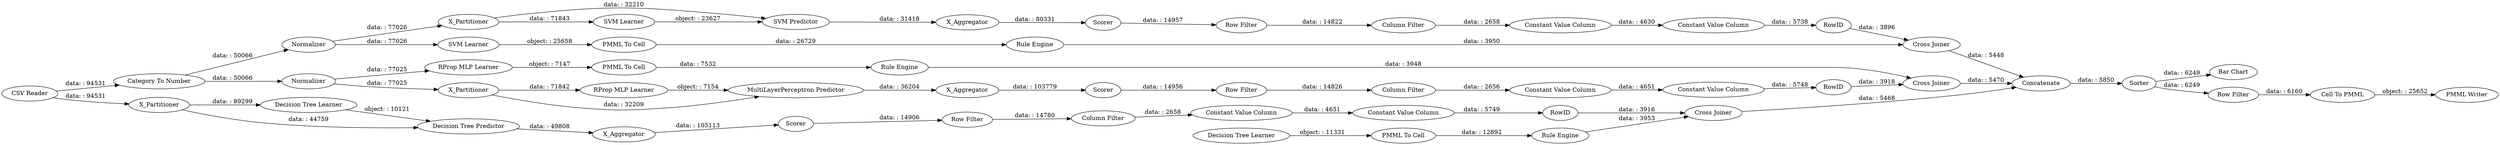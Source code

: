 digraph {
	"-2084738095092037612_293" [label=RowID]
	"-7488690653430692164_32" [label="SVM Predictor"]
	"-8986088559446094508_28" [label="PMML To Cell"]
	"6512672243900614492_39" [label=Scorer]
	"-2084738095092037612_292" [label="Constant Value Column"]
	"-2634779157500541366_35" [label="RProp MLP Learner"]
	"-6929657070312211657_34" [label="PMML To Cell"]
	"-7488690653430692164_2" [label=X_Partitioner]
	"3501398522480269369_61" [label="PMML Writer"]
	"7965128479753705959_292" [label="Constant Value Column"]
	"7139549287519133712_31" [label="RProp MLP Learner"]
	"-8986088559446094508_34" [label="Rule Engine"]
	"-7488690653430692164_40" [label=Normalizer]
	"7965128479753705959_290" [label="Constant Value Column"]
	"-6929657070312211657_33" [label="SVM Learner"]
	"-6929657070312211657_35" [label="Rule Engine"]
	"6512672243900614492_7" [label=X_Aggregator]
	"-7488690653430692164_41" [label=Scorer]
	"3501398522480269369_59" [label="Bar Chart"]
	"-7488690653430692164_31" [label="SVM Learner"]
	"7139549287519133712_40" [label=Scorer]
	"-8312432357562191398_292" [label="Constant Value Column"]
	"-7488690653430692164_39" [label="Cross Joiner"]
	"-2084738095092037612_290" [label="Constant Value Column"]
	"-2084738095092037612_9" [label="Row Filter"]
	"3501398522480269369_60" [label=Concatenate]
	"7965128479753705959_9" [label="Row Filter"]
	"7139549287519133712_39" [label=Normalizer]
	"3501398522480269369_54" [label="Cell To PMML"]
	"3501398522480269369_58" [label="Category To Number"]
	"-2634779157500541366_22" [label="PMML To Cell"]
	"-8986088559446094508_33" [label="Decision Tree Learner"]
	"6512672243900614492_31" [label="Decision Tree Learner"]
	"3501398522480269369_52" [label=Sorter]
	"3501398522480269369_53" [label="Row Filter"]
	"7139549287519133712_38" [label="Cross Joiner"]
	"7965128479753705959_294" [label="Column Filter"]
	"-8312432357562191398_294" [label="Column Filter"]
	"-7488690653430692164_7" [label=X_Aggregator]
	"-8312432357562191398_290" [label="Constant Value Column"]
	"-8312432357562191398_293" [label=RowID]
	"6512672243900614492_32" [label="Decision Tree Predictor"]
	"7139549287519133712_32" [label="MultiLayerPerceptron Predictor"]
	"7139549287519133712_2" [label=X_Partitioner]
	"-2634779157500541366_34" [label="Rule Engine"]
	"7139549287519133712_7" [label=X_Aggregator]
	"-8312432357562191398_9" [label="Row Filter"]
	"7965128479753705959_293" [label=RowID]
	"6512672243900614492_2" [label=X_Partitioner]
	"6512672243900614492_38" [label="Cross Joiner"]
	"3501398522480269369_62" [label="CSV Reader"]
	"-2084738095092037612_294" [label="Column Filter"]
	"-8312432357562191398_292" -> "-8312432357562191398_293" [label="data: : 5748"]
	"7965128479753705959_293" -> "6512672243900614492_38" [label="data: : 3916"]
	"-7488690653430692164_2" -> "-7488690653430692164_31" [label="data: : 71843"]
	"6512672243900614492_38" -> "3501398522480269369_60" [label="data: : 5468"]
	"7965128479753705959_290" -> "7965128479753705959_292" [label="data: : 4651"]
	"-8986088559446094508_34" -> "6512672243900614492_38" [label="data: : 3953"]
	"-7488690653430692164_31" -> "-7488690653430692164_32" [label="object: : 23627"]
	"3501398522480269369_60" -> "3501398522480269369_52" [label="data: : 5850"]
	"6512672243900614492_2" -> "6512672243900614492_32" [label="data: : 44759"]
	"-7488690653430692164_32" -> "-7488690653430692164_7" [label="data: : 31418"]
	"6512672243900614492_31" -> "6512672243900614492_32" [label="object: : 10121"]
	"6512672243900614492_2" -> "6512672243900614492_31" [label="data: : 89299"]
	"-8312432357562191398_290" -> "-8312432357562191398_292" [label="data: : 4651"]
	"-2084738095092037612_293" -> "-7488690653430692164_39" [label="data: : 3896"]
	"7965128479753705959_9" -> "7965128479753705959_294" [label="data: : 14780"]
	"3501398522480269369_58" -> "7139549287519133712_39" [label="data: : 50066"]
	"-6929657070312211657_35" -> "-7488690653430692164_39" [label="data: : 3950"]
	"-7488690653430692164_40" -> "-6929657070312211657_33" [label="data: : 77026"]
	"7139549287519133712_2" -> "7139549287519133712_31" [label="data: : 71842"]
	"6512672243900614492_39" -> "7965128479753705959_9" [label="data: : 14906"]
	"7139549287519133712_32" -> "7139549287519133712_7" [label="data: : 36204"]
	"-2084738095092037612_9" -> "-2084738095092037612_294" [label="data: : 14822"]
	"-2084738095092037612_294" -> "-2084738095092037612_290" [label="data: : 2658"]
	"7139549287519133712_7" -> "7139549287519133712_40" [label="data: : 103779"]
	"-7488690653430692164_40" -> "-7488690653430692164_2" [label="data: : 77026"]
	"7139549287519133712_39" -> "7139549287519133712_2" [label="data: : 77025"]
	"-7488690653430692164_41" -> "-2084738095092037612_9" [label="data: : 14957"]
	"-8312432357562191398_9" -> "-8312432357562191398_294" [label="data: : 14826"]
	"6512672243900614492_32" -> "6512672243900614492_7" [label="data: : 49808"]
	"-2084738095092037612_290" -> "-2084738095092037612_292" [label="data: : 4630"]
	"7139549287519133712_39" -> "-2634779157500541366_35" [label="data: : 77025"]
	"-8312432357562191398_294" -> "-8312432357562191398_290" [label="data: : 2656"]
	"6512672243900614492_7" -> "6512672243900614492_39" [label="data: : 105113"]
	"-7488690653430692164_39" -> "3501398522480269369_60" [label="data: : 5448"]
	"3501398522480269369_54" -> "3501398522480269369_61" [label="object: : 25652"]
	"-8986088559446094508_33" -> "-8986088559446094508_28" [label="object: : 11331"]
	"-2634779157500541366_22" -> "-2634779157500541366_34" [label="data: : 7532"]
	"-6929657070312211657_33" -> "-6929657070312211657_34" [label="object: : 25658"]
	"-8986088559446094508_28" -> "-8986088559446094508_34" [label="data: : 12892"]
	"-7488690653430692164_2" -> "-7488690653430692164_32" [label="data: : 32210"]
	"3501398522480269369_52" -> "3501398522480269369_59" [label="data: : 6249"]
	"-8312432357562191398_293" -> "7139549287519133712_38" [label="data: : 3918"]
	"7139549287519133712_40" -> "-8312432357562191398_9" [label="data: : 14956"]
	"-2634779157500541366_34" -> "7139549287519133712_38" [label="data: : 3948"]
	"3501398522480269369_53" -> "3501398522480269369_54" [label="data: : 6160"]
	"3501398522480269369_62" -> "3501398522480269369_58" [label="data: : 94531"]
	"3501398522480269369_58" -> "-7488690653430692164_40" [label="data: : 50066"]
	"7139549287519133712_2" -> "7139549287519133712_32" [label="data: : 32209"]
	"7139549287519133712_31" -> "7139549287519133712_32" [label="object: : 7154"]
	"-2084738095092037612_292" -> "-2084738095092037612_293" [label="data: : 5738"]
	"7965128479753705959_292" -> "7965128479753705959_293" [label="data: : 5749"]
	"-6929657070312211657_34" -> "-6929657070312211657_35" [label="data: : 26729"]
	"7139549287519133712_38" -> "3501398522480269369_60" [label="data: : 5470"]
	"-2634779157500541366_35" -> "-2634779157500541366_22" [label="object: : 7147"]
	"-7488690653430692164_7" -> "-7488690653430692164_41" [label="data: : 80331"]
	"7965128479753705959_294" -> "7965128479753705959_290" [label="data: : 2658"]
	"3501398522480269369_62" -> "6512672243900614492_2" [label="data: : 94531"]
	"3501398522480269369_52" -> "3501398522480269369_53" [label="data: : 6249"]
	rankdir=LR
}
